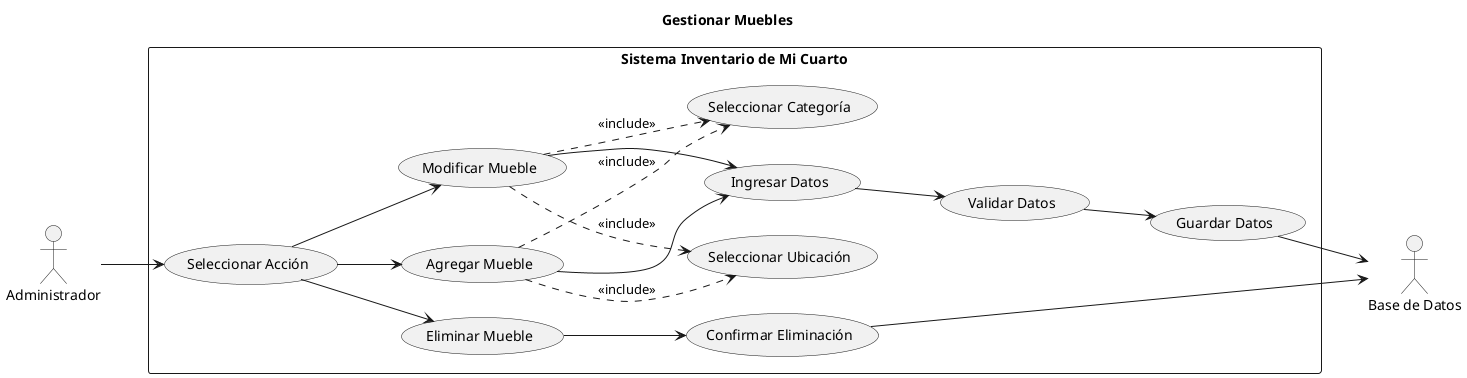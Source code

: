 @startuml GestionarMuebles
title Gestionar Muebles
left to right direction

actor Administrador as admin
actor "Base de Datos" as db

rectangle "Sistema Inventario de Mi Cuarto" {
    admin --> (Seleccionar Acción)

    (Seleccionar Acción) --> (Agregar Mueble)
    (Seleccionar Acción) --> (Eliminar Mueble)
    (Seleccionar Acción) --> (Modificar Mueble)

    (Agregar Mueble) --> (Ingresar Datos)
    (Modificar Mueble) --> (Ingresar Datos)
    (Eliminar Mueble) --> (Confirmar Eliminación)

    (Ingresar Datos) --> (Validar Datos)
    (Validar Datos) --> (Guardar Datos)
    (Guardar Datos) --> db

    (Confirmar Eliminación) --> db

    (Agregar Mueble) .-> (Seleccionar Categoría) : <<include>>
    (Agregar Mueble) .-> (Seleccionar Ubicación) : <<include>>
    (Modificar Mueble) .-> (Seleccionar Categoría) : <<include>>
    (Modificar Mueble) .-> (Seleccionar Ubicación) : <<include>>
}

@enduml